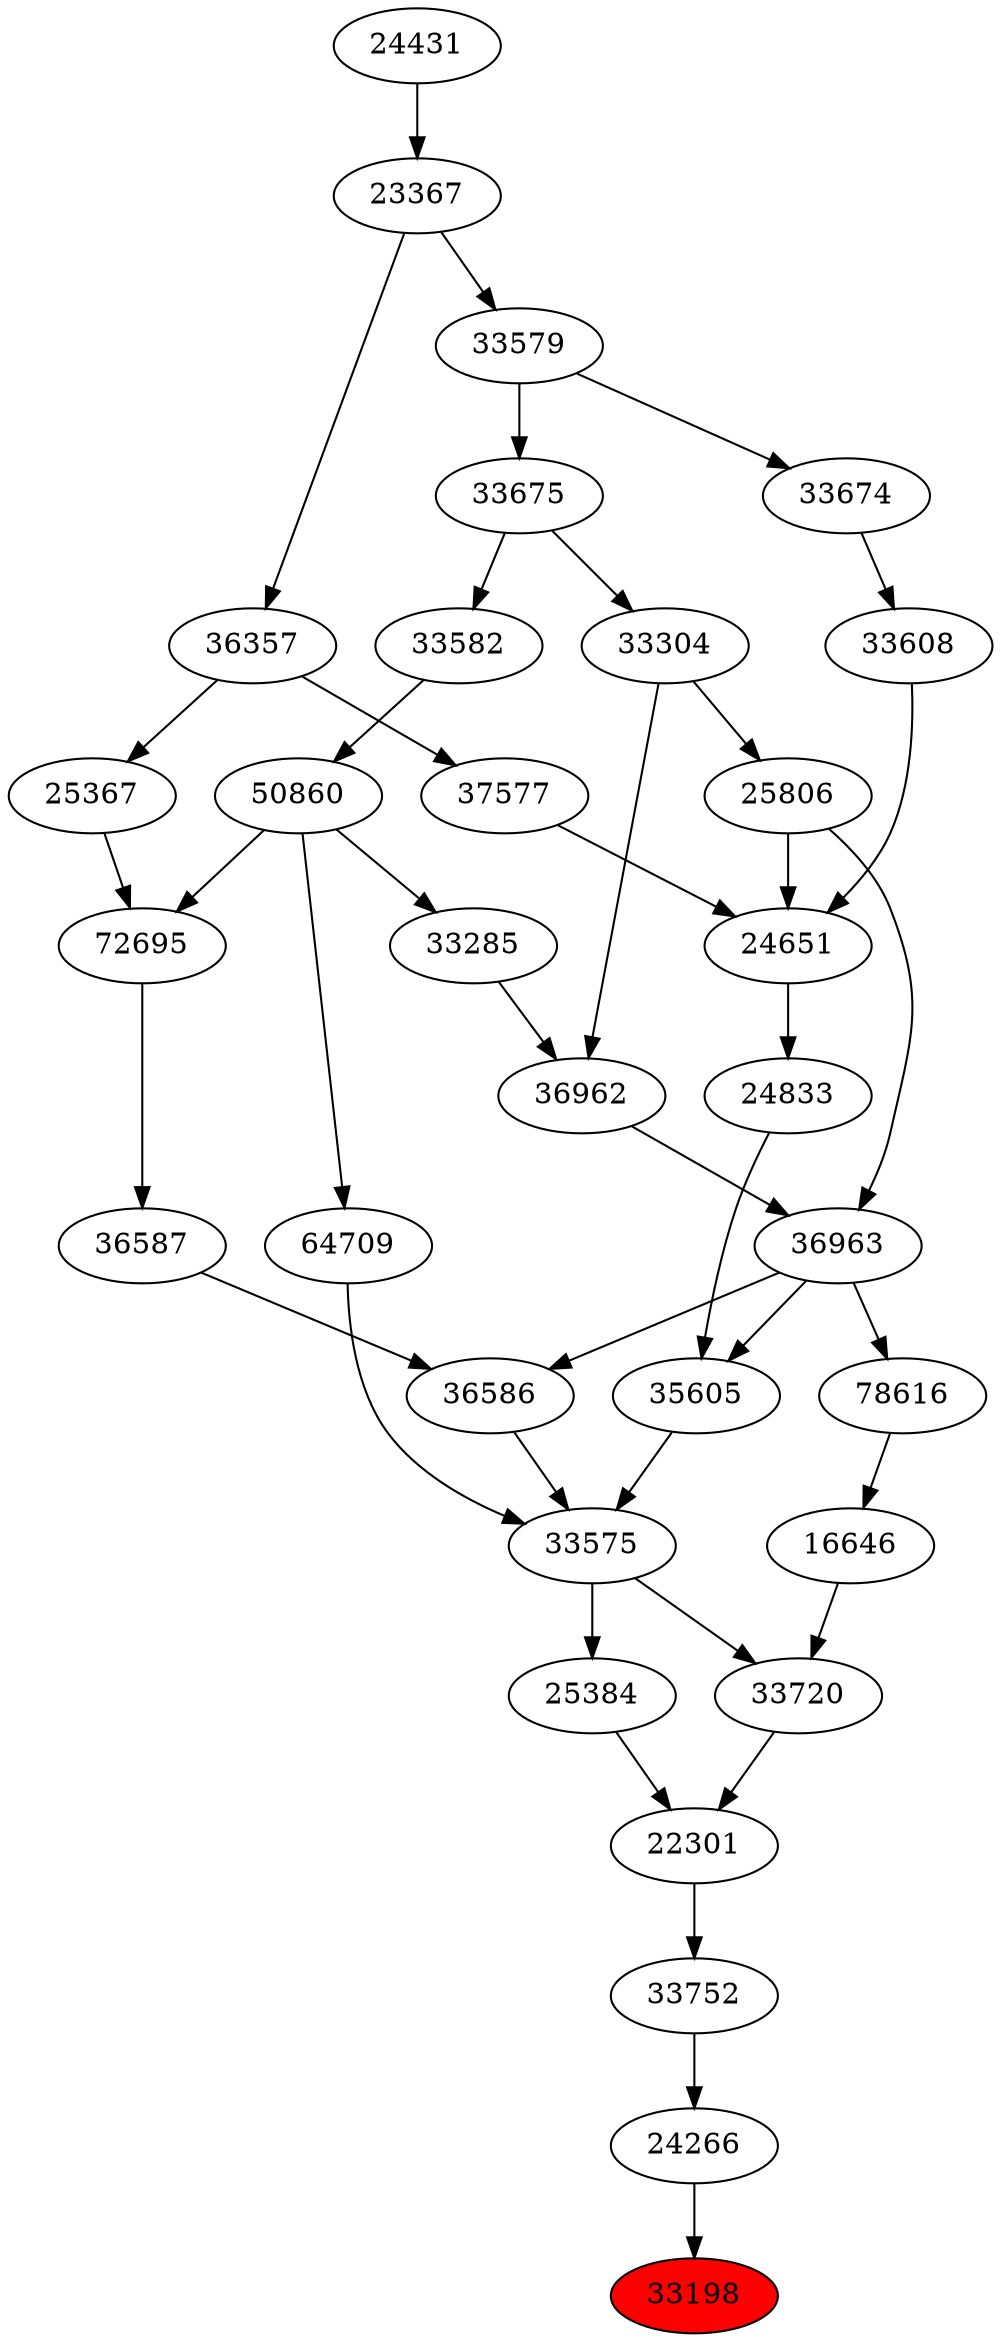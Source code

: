 strict digraph{ 
33198 [label="33198" fillcolor=red style=filled]
24266 -> 33198
24266 [label="24266"]
33752 -> 24266
33752 [label="33752"]
22301 -> 33752
22301 [label="22301"]
25384 -> 22301
33720 -> 22301
25384 [label="25384"]
33575 -> 25384
33720 [label="33720"]
16646 -> 33720
33575 -> 33720
33575 [label="33575"]
36586 -> 33575
35605 -> 33575
64709 -> 33575
16646 [label="16646"]
78616 -> 16646
36586 [label="36586"]
36587 -> 36586
36963 -> 36586
35605 [label="35605"]
24833 -> 35605
36963 -> 35605
64709 [label="64709"]
50860 -> 64709
78616 [label="78616"]
36963 -> 78616
36587 [label="36587"]
72695 -> 36587
36963 [label="36963"]
36962 -> 36963
25806 -> 36963
24833 [label="24833"]
24651 -> 24833
50860 [label="50860"]
33582 -> 50860
72695 [label="72695"]
50860 -> 72695
25367 -> 72695
36962 [label="36962"]
33285 -> 36962
33304 -> 36962
25806 [label="25806"]
33304 -> 25806
24651 [label="24651"]
25806 -> 24651
33608 -> 24651
37577 -> 24651
33582 [label="33582"]
33675 -> 33582
25367 [label="25367"]
36357 -> 25367
33285 [label="33285"]
50860 -> 33285
33304 [label="33304"]
33675 -> 33304
33608 [label="33608"]
33674 -> 33608
37577 [label="37577"]
36357 -> 37577
33675 [label="33675"]
33579 -> 33675
36357 [label="36357"]
23367 -> 36357
33674 [label="33674"]
33579 -> 33674
33579 [label="33579"]
23367 -> 33579
23367 [label="23367"]
24431 -> 23367
24431 [label="24431"]
}